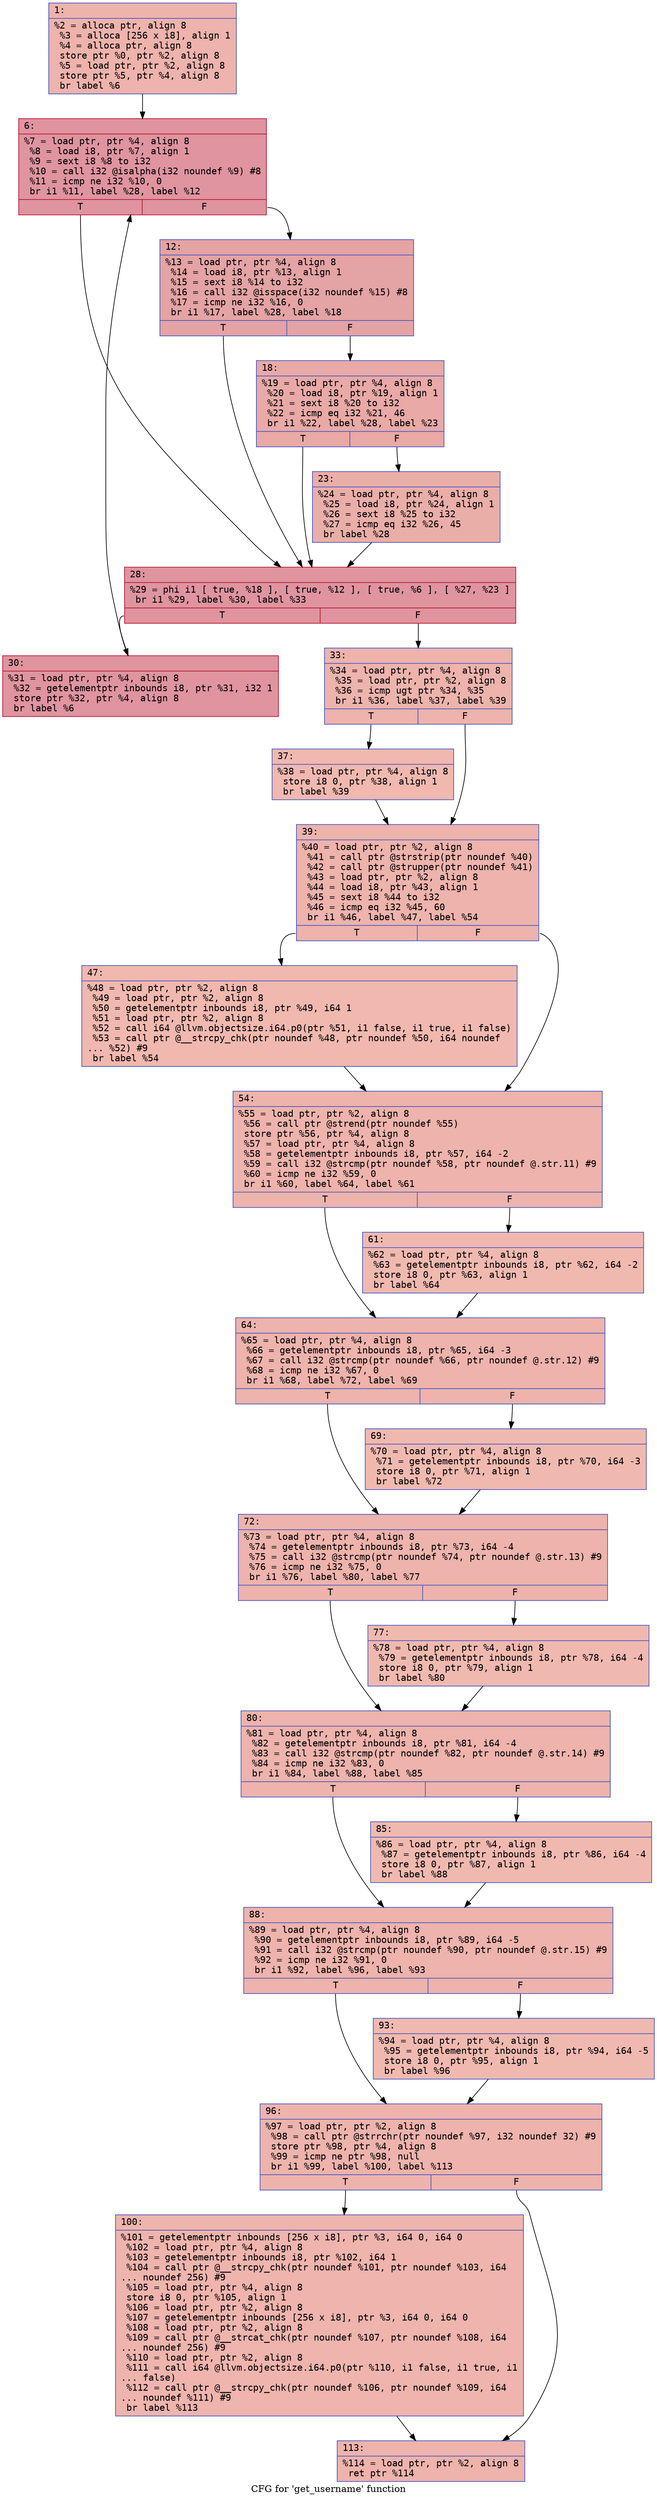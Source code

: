 digraph "CFG for 'get_username' function" {
	label="CFG for 'get_username' function";

	Node0x600003ee7430 [shape=record,color="#3d50c3ff", style=filled, fillcolor="#d6524470" fontname="Courier",label="{1:\l|  %2 = alloca ptr, align 8\l  %3 = alloca [256 x i8], align 1\l  %4 = alloca ptr, align 8\l  store ptr %0, ptr %2, align 8\l  %5 = load ptr, ptr %2, align 8\l  store ptr %5, ptr %4, align 8\l  br label %6\l}"];
	Node0x600003ee7430 -> Node0x600003ee77f0[tooltip="1 -> 6\nProbability 100.00%" ];
	Node0x600003ee77f0 [shape=record,color="#b70d28ff", style=filled, fillcolor="#b70d2870" fontname="Courier",label="{6:\l|  %7 = load ptr, ptr %4, align 8\l  %8 = load i8, ptr %7, align 1\l  %9 = sext i8 %8 to i32\l  %10 = call i32 @isalpha(i32 noundef %9) #8\l  %11 = icmp ne i32 %10, 0\l  br i1 %11, label %28, label %12\l|{<s0>T|<s1>F}}"];
	Node0x600003ee77f0:s0 -> Node0x600003ee7980[tooltip="6 -> 28\nProbability 62.50%" ];
	Node0x600003ee77f0:s1 -> Node0x600003ee7890[tooltip="6 -> 12\nProbability 37.50%" ];
	Node0x600003ee7890 [shape=record,color="#3d50c3ff", style=filled, fillcolor="#c32e3170" fontname="Courier",label="{12:\l|  %13 = load ptr, ptr %4, align 8\l  %14 = load i8, ptr %13, align 1\l  %15 = sext i8 %14 to i32\l  %16 = call i32 @isspace(i32 noundef %15) #8\l  %17 = icmp ne i32 %16, 0\l  br i1 %17, label %28, label %18\l|{<s0>T|<s1>F}}"];
	Node0x600003ee7890:s0 -> Node0x600003ee7980[tooltip="12 -> 28\nProbability 62.50%" ];
	Node0x600003ee7890:s1 -> Node0x600003ee78e0[tooltip="12 -> 18\nProbability 37.50%" ];
	Node0x600003ee78e0 [shape=record,color="#3d50c3ff", style=filled, fillcolor="#ca3b3770" fontname="Courier",label="{18:\l|  %19 = load ptr, ptr %4, align 8\l  %20 = load i8, ptr %19, align 1\l  %21 = sext i8 %20 to i32\l  %22 = icmp eq i32 %21, 46\l  br i1 %22, label %28, label %23\l|{<s0>T|<s1>F}}"];
	Node0x600003ee78e0:s0 -> Node0x600003ee7980[tooltip="18 -> 28\nProbability 50.00%" ];
	Node0x600003ee78e0:s1 -> Node0x600003ee7930[tooltip="18 -> 23\nProbability 50.00%" ];
	Node0x600003ee7930 [shape=record,color="#3d50c3ff", style=filled, fillcolor="#d0473d70" fontname="Courier",label="{23:\l|  %24 = load ptr, ptr %4, align 8\l  %25 = load i8, ptr %24, align 1\l  %26 = sext i8 %25 to i32\l  %27 = icmp eq i32 %26, 45\l  br label %28\l}"];
	Node0x600003ee7930 -> Node0x600003ee7980[tooltip="23 -> 28\nProbability 100.00%" ];
	Node0x600003ee7980 [shape=record,color="#b70d28ff", style=filled, fillcolor="#b70d2870" fontname="Courier",label="{28:\l|  %29 = phi i1 [ true, %18 ], [ true, %12 ], [ true, %6 ], [ %27, %23 ]\l  br i1 %29, label %30, label %33\l|{<s0>T|<s1>F}}"];
	Node0x600003ee7980:s0 -> Node0x600003ee79d0[tooltip="28 -> 30\nProbability 96.88%" ];
	Node0x600003ee7980:s1 -> Node0x600003ee7a20[tooltip="28 -> 33\nProbability 3.12%" ];
	Node0x600003ee79d0 [shape=record,color="#b70d28ff", style=filled, fillcolor="#b70d2870" fontname="Courier",label="{30:\l|  %31 = load ptr, ptr %4, align 8\l  %32 = getelementptr inbounds i8, ptr %31, i32 1\l  store ptr %32, ptr %4, align 8\l  br label %6\l}"];
	Node0x600003ee79d0 -> Node0x600003ee77f0[tooltip="30 -> 6\nProbability 100.00%" ];
	Node0x600003ee7a20 [shape=record,color="#3d50c3ff", style=filled, fillcolor="#d6524470" fontname="Courier",label="{33:\l|  %34 = load ptr, ptr %4, align 8\l  %35 = load ptr, ptr %2, align 8\l  %36 = icmp ugt ptr %34, %35\l  br i1 %36, label %37, label %39\l|{<s0>T|<s1>F}}"];
	Node0x600003ee7a20:s0 -> Node0x600003ee7a70[tooltip="33 -> 37\nProbability 50.00%" ];
	Node0x600003ee7a20:s1 -> Node0x600003ee7ac0[tooltip="33 -> 39\nProbability 50.00%" ];
	Node0x600003ee7a70 [shape=record,color="#3d50c3ff", style=filled, fillcolor="#dc5d4a70" fontname="Courier",label="{37:\l|  %38 = load ptr, ptr %4, align 8\l  store i8 0, ptr %38, align 1\l  br label %39\l}"];
	Node0x600003ee7a70 -> Node0x600003ee7ac0[tooltip="37 -> 39\nProbability 100.00%" ];
	Node0x600003ee7ac0 [shape=record,color="#3d50c3ff", style=filled, fillcolor="#d6524470" fontname="Courier",label="{39:\l|  %40 = load ptr, ptr %2, align 8\l  %41 = call ptr @strstrip(ptr noundef %40)\l  %42 = call ptr @strupper(ptr noundef %41)\l  %43 = load ptr, ptr %2, align 8\l  %44 = load i8, ptr %43, align 1\l  %45 = sext i8 %44 to i32\l  %46 = icmp eq i32 %45, 60\l  br i1 %46, label %47, label %54\l|{<s0>T|<s1>F}}"];
	Node0x600003ee7ac0:s0 -> Node0x600003ee7b10[tooltip="39 -> 47\nProbability 50.00%" ];
	Node0x600003ee7ac0:s1 -> Node0x600003ee7b60[tooltip="39 -> 54\nProbability 50.00%" ];
	Node0x600003ee7b10 [shape=record,color="#3d50c3ff", style=filled, fillcolor="#dc5d4a70" fontname="Courier",label="{47:\l|  %48 = load ptr, ptr %2, align 8\l  %49 = load ptr, ptr %2, align 8\l  %50 = getelementptr inbounds i8, ptr %49, i64 1\l  %51 = load ptr, ptr %2, align 8\l  %52 = call i64 @llvm.objectsize.i64.p0(ptr %51, i1 false, i1 true, i1 false)\l  %53 = call ptr @__strcpy_chk(ptr noundef %48, ptr noundef %50, i64 noundef\l... %52) #9\l  br label %54\l}"];
	Node0x600003ee7b10 -> Node0x600003ee7b60[tooltip="47 -> 54\nProbability 100.00%" ];
	Node0x600003ee7b60 [shape=record,color="#3d50c3ff", style=filled, fillcolor="#d6524470" fontname="Courier",label="{54:\l|  %55 = load ptr, ptr %2, align 8\l  %56 = call ptr @strend(ptr noundef %55)\l  store ptr %56, ptr %4, align 8\l  %57 = load ptr, ptr %4, align 8\l  %58 = getelementptr inbounds i8, ptr %57, i64 -2\l  %59 = call i32 @strcmp(ptr noundef %58, ptr noundef @.str.11) #9\l  %60 = icmp ne i32 %59, 0\l  br i1 %60, label %64, label %61\l|{<s0>T|<s1>F}}"];
	Node0x600003ee7b60:s0 -> Node0x600003ee7c00[tooltip="54 -> 64\nProbability 62.50%" ];
	Node0x600003ee7b60:s1 -> Node0x600003ee7bb0[tooltip="54 -> 61\nProbability 37.50%" ];
	Node0x600003ee7bb0 [shape=record,color="#3d50c3ff", style=filled, fillcolor="#de614d70" fontname="Courier",label="{61:\l|  %62 = load ptr, ptr %4, align 8\l  %63 = getelementptr inbounds i8, ptr %62, i64 -2\l  store i8 0, ptr %63, align 1\l  br label %64\l}"];
	Node0x600003ee7bb0 -> Node0x600003ee7c00[tooltip="61 -> 64\nProbability 100.00%" ];
	Node0x600003ee7c00 [shape=record,color="#3d50c3ff", style=filled, fillcolor="#d6524470" fontname="Courier",label="{64:\l|  %65 = load ptr, ptr %4, align 8\l  %66 = getelementptr inbounds i8, ptr %65, i64 -3\l  %67 = call i32 @strcmp(ptr noundef %66, ptr noundef @.str.12) #9\l  %68 = icmp ne i32 %67, 0\l  br i1 %68, label %72, label %69\l|{<s0>T|<s1>F}}"];
	Node0x600003ee7c00:s0 -> Node0x600003ee7ca0[tooltip="64 -> 72\nProbability 62.50%" ];
	Node0x600003ee7c00:s1 -> Node0x600003ee7c50[tooltip="64 -> 69\nProbability 37.50%" ];
	Node0x600003ee7c50 [shape=record,color="#3d50c3ff", style=filled, fillcolor="#de614d70" fontname="Courier",label="{69:\l|  %70 = load ptr, ptr %4, align 8\l  %71 = getelementptr inbounds i8, ptr %70, i64 -3\l  store i8 0, ptr %71, align 1\l  br label %72\l}"];
	Node0x600003ee7c50 -> Node0x600003ee7ca0[tooltip="69 -> 72\nProbability 100.00%" ];
	Node0x600003ee7ca0 [shape=record,color="#3d50c3ff", style=filled, fillcolor="#d6524470" fontname="Courier",label="{72:\l|  %73 = load ptr, ptr %4, align 8\l  %74 = getelementptr inbounds i8, ptr %73, i64 -4\l  %75 = call i32 @strcmp(ptr noundef %74, ptr noundef @.str.13) #9\l  %76 = icmp ne i32 %75, 0\l  br i1 %76, label %80, label %77\l|{<s0>T|<s1>F}}"];
	Node0x600003ee7ca0:s0 -> Node0x600003ee7d40[tooltip="72 -> 80\nProbability 62.50%" ];
	Node0x600003ee7ca0:s1 -> Node0x600003ee7cf0[tooltip="72 -> 77\nProbability 37.50%" ];
	Node0x600003ee7cf0 [shape=record,color="#3d50c3ff", style=filled, fillcolor="#de614d70" fontname="Courier",label="{77:\l|  %78 = load ptr, ptr %4, align 8\l  %79 = getelementptr inbounds i8, ptr %78, i64 -4\l  store i8 0, ptr %79, align 1\l  br label %80\l}"];
	Node0x600003ee7cf0 -> Node0x600003ee7d40[tooltip="77 -> 80\nProbability 100.00%" ];
	Node0x600003ee7d40 [shape=record,color="#3d50c3ff", style=filled, fillcolor="#d6524470" fontname="Courier",label="{80:\l|  %81 = load ptr, ptr %4, align 8\l  %82 = getelementptr inbounds i8, ptr %81, i64 -4\l  %83 = call i32 @strcmp(ptr noundef %82, ptr noundef @.str.14) #9\l  %84 = icmp ne i32 %83, 0\l  br i1 %84, label %88, label %85\l|{<s0>T|<s1>F}}"];
	Node0x600003ee7d40:s0 -> Node0x600003ee7de0[tooltip="80 -> 88\nProbability 62.50%" ];
	Node0x600003ee7d40:s1 -> Node0x600003ee7d90[tooltip="80 -> 85\nProbability 37.50%" ];
	Node0x600003ee7d90 [shape=record,color="#3d50c3ff", style=filled, fillcolor="#de614d70" fontname="Courier",label="{85:\l|  %86 = load ptr, ptr %4, align 8\l  %87 = getelementptr inbounds i8, ptr %86, i64 -4\l  store i8 0, ptr %87, align 1\l  br label %88\l}"];
	Node0x600003ee7d90 -> Node0x600003ee7de0[tooltip="85 -> 88\nProbability 100.00%" ];
	Node0x600003ee7de0 [shape=record,color="#3d50c3ff", style=filled, fillcolor="#d6524470" fontname="Courier",label="{88:\l|  %89 = load ptr, ptr %4, align 8\l  %90 = getelementptr inbounds i8, ptr %89, i64 -5\l  %91 = call i32 @strcmp(ptr noundef %90, ptr noundef @.str.15) #9\l  %92 = icmp ne i32 %91, 0\l  br i1 %92, label %96, label %93\l|{<s0>T|<s1>F}}"];
	Node0x600003ee7de0:s0 -> Node0x600003ee7e80[tooltip="88 -> 96\nProbability 62.50%" ];
	Node0x600003ee7de0:s1 -> Node0x600003ee7e30[tooltip="88 -> 93\nProbability 37.50%" ];
	Node0x600003ee7e30 [shape=record,color="#3d50c3ff", style=filled, fillcolor="#de614d70" fontname="Courier",label="{93:\l|  %94 = load ptr, ptr %4, align 8\l  %95 = getelementptr inbounds i8, ptr %94, i64 -5\l  store i8 0, ptr %95, align 1\l  br label %96\l}"];
	Node0x600003ee7e30 -> Node0x600003ee7e80[tooltip="93 -> 96\nProbability 100.00%" ];
	Node0x600003ee7e80 [shape=record,color="#3d50c3ff", style=filled, fillcolor="#d6524470" fontname="Courier",label="{96:\l|  %97 = load ptr, ptr %2, align 8\l  %98 = call ptr @strrchr(ptr noundef %97, i32 noundef 32) #9\l  store ptr %98, ptr %4, align 8\l  %99 = icmp ne ptr %98, null\l  br i1 %99, label %100, label %113\l|{<s0>T|<s1>F}}"];
	Node0x600003ee7e80:s0 -> Node0x600003ee7ed0[tooltip="96 -> 100\nProbability 62.50%" ];
	Node0x600003ee7e80:s1 -> Node0x600003ee7f20[tooltip="96 -> 113\nProbability 37.50%" ];
	Node0x600003ee7ed0 [shape=record,color="#3d50c3ff", style=filled, fillcolor="#d8564670" fontname="Courier",label="{100:\l|  %101 = getelementptr inbounds [256 x i8], ptr %3, i64 0, i64 0\l  %102 = load ptr, ptr %4, align 8\l  %103 = getelementptr inbounds i8, ptr %102, i64 1\l  %104 = call ptr @__strcpy_chk(ptr noundef %101, ptr noundef %103, i64\l... noundef 256) #9\l  %105 = load ptr, ptr %4, align 8\l  store i8 0, ptr %105, align 1\l  %106 = load ptr, ptr %2, align 8\l  %107 = getelementptr inbounds [256 x i8], ptr %3, i64 0, i64 0\l  %108 = load ptr, ptr %2, align 8\l  %109 = call ptr @__strcat_chk(ptr noundef %107, ptr noundef %108, i64\l... noundef 256) #9\l  %110 = load ptr, ptr %2, align 8\l  %111 = call i64 @llvm.objectsize.i64.p0(ptr %110, i1 false, i1 true, i1\l... false)\l  %112 = call ptr @__strcpy_chk(ptr noundef %106, ptr noundef %109, i64\l... noundef %111) #9\l  br label %113\l}"];
	Node0x600003ee7ed0 -> Node0x600003ee7f20[tooltip="100 -> 113\nProbability 100.00%" ];
	Node0x600003ee7f20 [shape=record,color="#3d50c3ff", style=filled, fillcolor="#d6524470" fontname="Courier",label="{113:\l|  %114 = load ptr, ptr %2, align 8\l  ret ptr %114\l}"];
}
